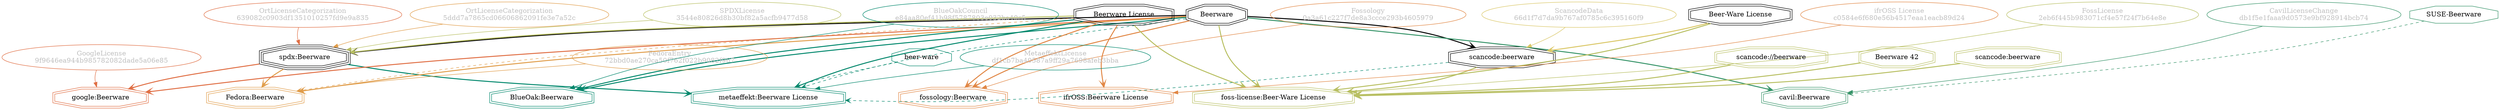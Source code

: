 strict digraph {
    node [shape=box];
    graph [splines=curved];
    662 [label="SPDXLicense\n3544e80826d8b30bf82a5acfb9477d58"
        ,fontcolor=gray
        ,color="#b8bf62"
        ,fillcolor="beige;1"
        ,shape=ellipse];
    663 [label="spdx:Beerware"
        ,shape=tripleoctagon];
    664 [label=Beerware
        ,shape=doubleoctagon];
    665 [label="Beerware License"
        ,shape=doubleoctagon];
    5361 [label="GoogleLicense\n9f9646ea944b985782082dade5a06e85"
         ,fontcolor=gray
         ,color="#e06f45"
         ,fillcolor="beige;1"
         ,shape=ellipse];
    5362 [label="google:Beerware"
         ,color="#e06f45"
         ,shape=doubleoctagon];
    6028 [label="FedoraEntry\n72bbd0ae270ca50f762f022b9082f967"
         ,fontcolor=gray
         ,color="#e09d4b"
         ,fillcolor="beige;1"
         ,shape=ellipse];
    6029 [label="Fedora:Beerware"
         ,color="#e09d4b"
         ,shape=doubleoctagon];
    9061 [label="BlueOakCouncil\ne84aa80ef41b98f5787803e032ba40c5"
         ,fontcolor=gray
         ,color="#00876c"
         ,fillcolor="beige;1"
         ,shape=ellipse];
    9062 [label="BlueOak:Beerware"
         ,color="#00876c"
         ,shape=doubleoctagon];
    12279 [label="ScancodeData\n66d1f7d7da9b767af0785c6c395160f9"
          ,fontcolor=gray
          ,color="#dac767"
          ,fillcolor="beige;1"
          ,shape=ellipse];
    12280 [label="scancode:beerware"
          ,shape=doubleoctagon];
    12281 [label="Beer-Ware License"
          ,shape=doubleoctagon];
    27733 [label="Fossology\n0a3a61c227f7de8a3ccce293b4605979"
          ,fontcolor=gray
          ,color="#e18745"
          ,fillcolor="beige;1"
          ,shape=ellipse];
    27734 [label="fossology:Beerware"
          ,color="#e18745"
          ,shape=doubleoctagon];
    28547 [label="OrtLicenseCategorization\n639082c0903df1351010257fd9e9a835"
          ,fontcolor=gray
          ,color="#e06f45"
          ,fillcolor="beige;1"
          ,shape=ellipse];
    35390 [label="OrtLicenseCategorization\n5ddd7a7865cd06606862091fe3e7a52c"
          ,fontcolor=gray
          ,color="#e09d4b"
          ,fillcolor="beige;1"
          ,shape=ellipse];
    36422 [label="CavilLicenseChange\ndb1f5e1faaa9d0573e9bf928914bcb74"
          ,fontcolor=gray
          ,color="#379469"
          ,fillcolor="beige;1"
          ,shape=ellipse];
    36423 [label="cavil:Beerware"
          ,color="#379469"
          ,shape=doubleoctagon];
    36424 [label="SUSE-Beerware"
          ,color="#379469"
          ,shape=octagon];
    39828 [label="MetaeffektLicense\ndf1cb7ba40587a9ff29a7698afeb3bba"
          ,fontcolor=gray
          ,color="#00876c"
          ,fillcolor="beige;1"
          ,shape=ellipse];
    39829 [label="metaeffekt:Beerware License"
          ,color="#00876c"
          ,shape=doubleoctagon];
    39830 [label="beer-ware"
          ,color="#00876c"
          ,shape=octagon];
    50391 [label="FossLicense\n2eb6f445b983071cf4e57f24f7b64e8e"
          ,fontcolor=gray
          ,color="#b8bf62"
          ,fillcolor="beige;1"
          ,shape=ellipse];
    50392 [label="foss-license:Beer-Ware License"
          ,color="#b8bf62"
          ,shape=doubleoctagon];
    50393 [label="scancode://beerware"
          ,color="#b8bf62"
          ,shape=doubleoctagon];
    50394 [label="Beerware 42"
          ,color="#b8bf62"
          ,shape=doubleoctagon];
    50395 [label="scancode:beerware"
          ,color="#b8bf62"
          ,shape=doubleoctagon];
    54401 [label="ifrOSS License\nc0584e6f680e56b4517eaa1eacb89d24"
          ,fontcolor=gray
          ,color="#e18745"
          ,fillcolor="beige;1"
          ,shape=ellipse];
    54402 [label="ifrOSS:Beerware License"
          ,color="#e18745"
          ,shape=doubleoctagon];
    662 -> 663 [weight=0.5
               ,color="#b8bf62"];
    663 -> 5362 [style=bold
                ,arrowhead=vee
                ,weight=0.7
                ,color="#e06f45"];
    663 -> 6029 [style=bold
                ,arrowhead=vee
                ,weight=0.7
                ,color="#e09d4b"];
    663 -> 39829 [style=bold
                 ,arrowhead=vee
                 ,weight=0.7
                 ,color="#00876c"];
    664 -> 663 [style=bold
               ,arrowhead=vee
               ,weight=0.7];
    664 -> 5362 [style=bold
                ,arrowhead=vee
                ,weight=0.7
                ,color="#e06f45"];
    664 -> 6029 [style=bold
                ,arrowhead=vee
                ,weight=0.7
                ,color="#e09d4b"];
    664 -> 6029 [style=bold
                ,arrowhead=vee
                ,weight=0.7
                ,color="#e09d4b"];
    664 -> 9062 [style=bold
                ,arrowhead=vee
                ,weight=0.7
                ,color="#00876c"];
    664 -> 12280 [style=bold
                 ,arrowhead=vee
                 ,weight=0.7];
    664 -> 27734 [style=bold
                 ,arrowhead=vee
                 ,weight=0.7
                 ,color="#e18745"];
    664 -> 36423 [style=bold
                 ,arrowhead=vee
                 ,weight=0.7
                 ,color="#379469"];
    664 -> 36423 [style=bold
                 ,arrowhead=vee
                 ,weight=0.7
                 ,color="#379469"];
    664 -> 39829 [style=dashed
                 ,arrowhead=vee
                 ,weight=0.5
                 ,color="#00876c"];
    664 -> 50392 [style=bold
                 ,arrowhead=vee
                 ,weight=0.7
                 ,color="#b8bf62"];
    665 -> 663 [style=bold
               ,arrowhead=vee
               ,weight=0.7
               ,color="#b8bf62"];
    665 -> 6029 [style=dashed
                ,arrowhead=vee
                ,weight=0.5
                ,color="#e09d4b"];
    665 -> 9062 [style=bold
                ,arrowhead=vee
                ,weight=0.7
                ,color="#00876c"];
    665 -> 27734 [style=bold
                 ,arrowhead=vee
                 ,weight=0.7
                 ,color="#e18745"];
    665 -> 39829 [style=bold
                 ,arrowhead=vee
                 ,weight=0.7
                 ,color="#00876c"];
    665 -> 50392 [style=bold
                 ,arrowhead=vee
                 ,weight=0.7
                 ,color="#b8bf62"];
    665 -> 54402 [style=bold
                 ,arrowhead=vee
                 ,weight=0.7
                 ,color="#e18745"];
    665 -> 54402 [style=bold
                 ,arrowhead=vee
                 ,weight=0.7
                 ,color="#e18745"];
    5361 -> 5362 [weight=0.5
                 ,color="#e06f45"];
    6028 -> 6029 [weight=0.5
                 ,color="#e09d4b"];
    9061 -> 9062 [weight=0.5
                 ,color="#00876c"];
    12279 -> 12280 [weight=0.5
                   ,color="#dac767"];
    12280 -> 39829 [style=dashed
                   ,arrowhead=vee
                   ,weight=0.5
                   ,color="#00876c"];
    12280 -> 50392 [style=bold
                   ,arrowhead=vee
                   ,weight=0.7
                   ,color="#b8bf62"];
    12281 -> 12280 [style=bold
                   ,arrowhead=vee
                   ,weight=0.7
                   ,color="#dac767"];
    12281 -> 50392 [style=bold
                   ,arrowhead=vee
                   ,weight=0.7
                   ,color="#b8bf62"];
    27733 -> 27734 [weight=0.5
                   ,color="#e18745"];
    28547 -> 663 [weight=0.5
                 ,color="#e06f45"];
    35390 -> 663 [weight=0.5
                 ,color="#e09d4b"];
    36422 -> 36423 [weight=0.5
                   ,color="#379469"];
    36424 -> 36423 [style=dashed
                   ,arrowhead=vee
                   ,weight=0.5
                   ,color="#379469"];
    39828 -> 39829 [weight=0.5
                   ,color="#00876c"];
    39830 -> 39829 [style=dashed
                   ,arrowhead=vee
                   ,weight=0.5
                   ,color="#00876c"];
    50391 -> 50392 [weight=0.5
                   ,color="#b8bf62"];
    50393 -> 50392 [style=bold
                   ,arrowhead=vee
                   ,weight=0.7
                   ,color="#b8bf62"];
    50394 -> 50392 [style=bold
                   ,arrowhead=vee
                   ,weight=0.7
                   ,color="#b8bf62"];
    50395 -> 50392 [style=bold
                   ,arrowhead=vee
                   ,weight=0.7
                   ,color="#b8bf62"];
    54401 -> 54402 [weight=0.5
                   ,color="#e18745"];
}
